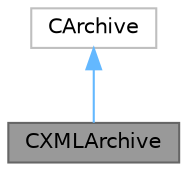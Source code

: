 digraph "CXMLArchive"
{
 // LATEX_PDF_SIZE
  bgcolor="transparent";
  edge [fontname=Helvetica,fontsize=10,labelfontname=Helvetica,labelfontsize=10];
  node [fontname=Helvetica,fontsize=10,shape=box,height=0.2,width=0.4];
  Node1 [id="Node000001",label="CXMLArchive",height=0.2,width=0.4,color="gray40", fillcolor="grey60", style="filled", fontcolor="black",tooltip="A class that handles the archiving and retrieval of XML data for serialization and deserialization."];
  Node2 -> Node1 [id="edge1_Node000001_Node000002",dir="back",color="steelblue1",style="solid",tooltip=" "];
  Node2 [id="Node000002",label="CArchive",height=0.2,width=0.4,color="grey75", fillcolor="white", style="filled",tooltip=" "];
}
